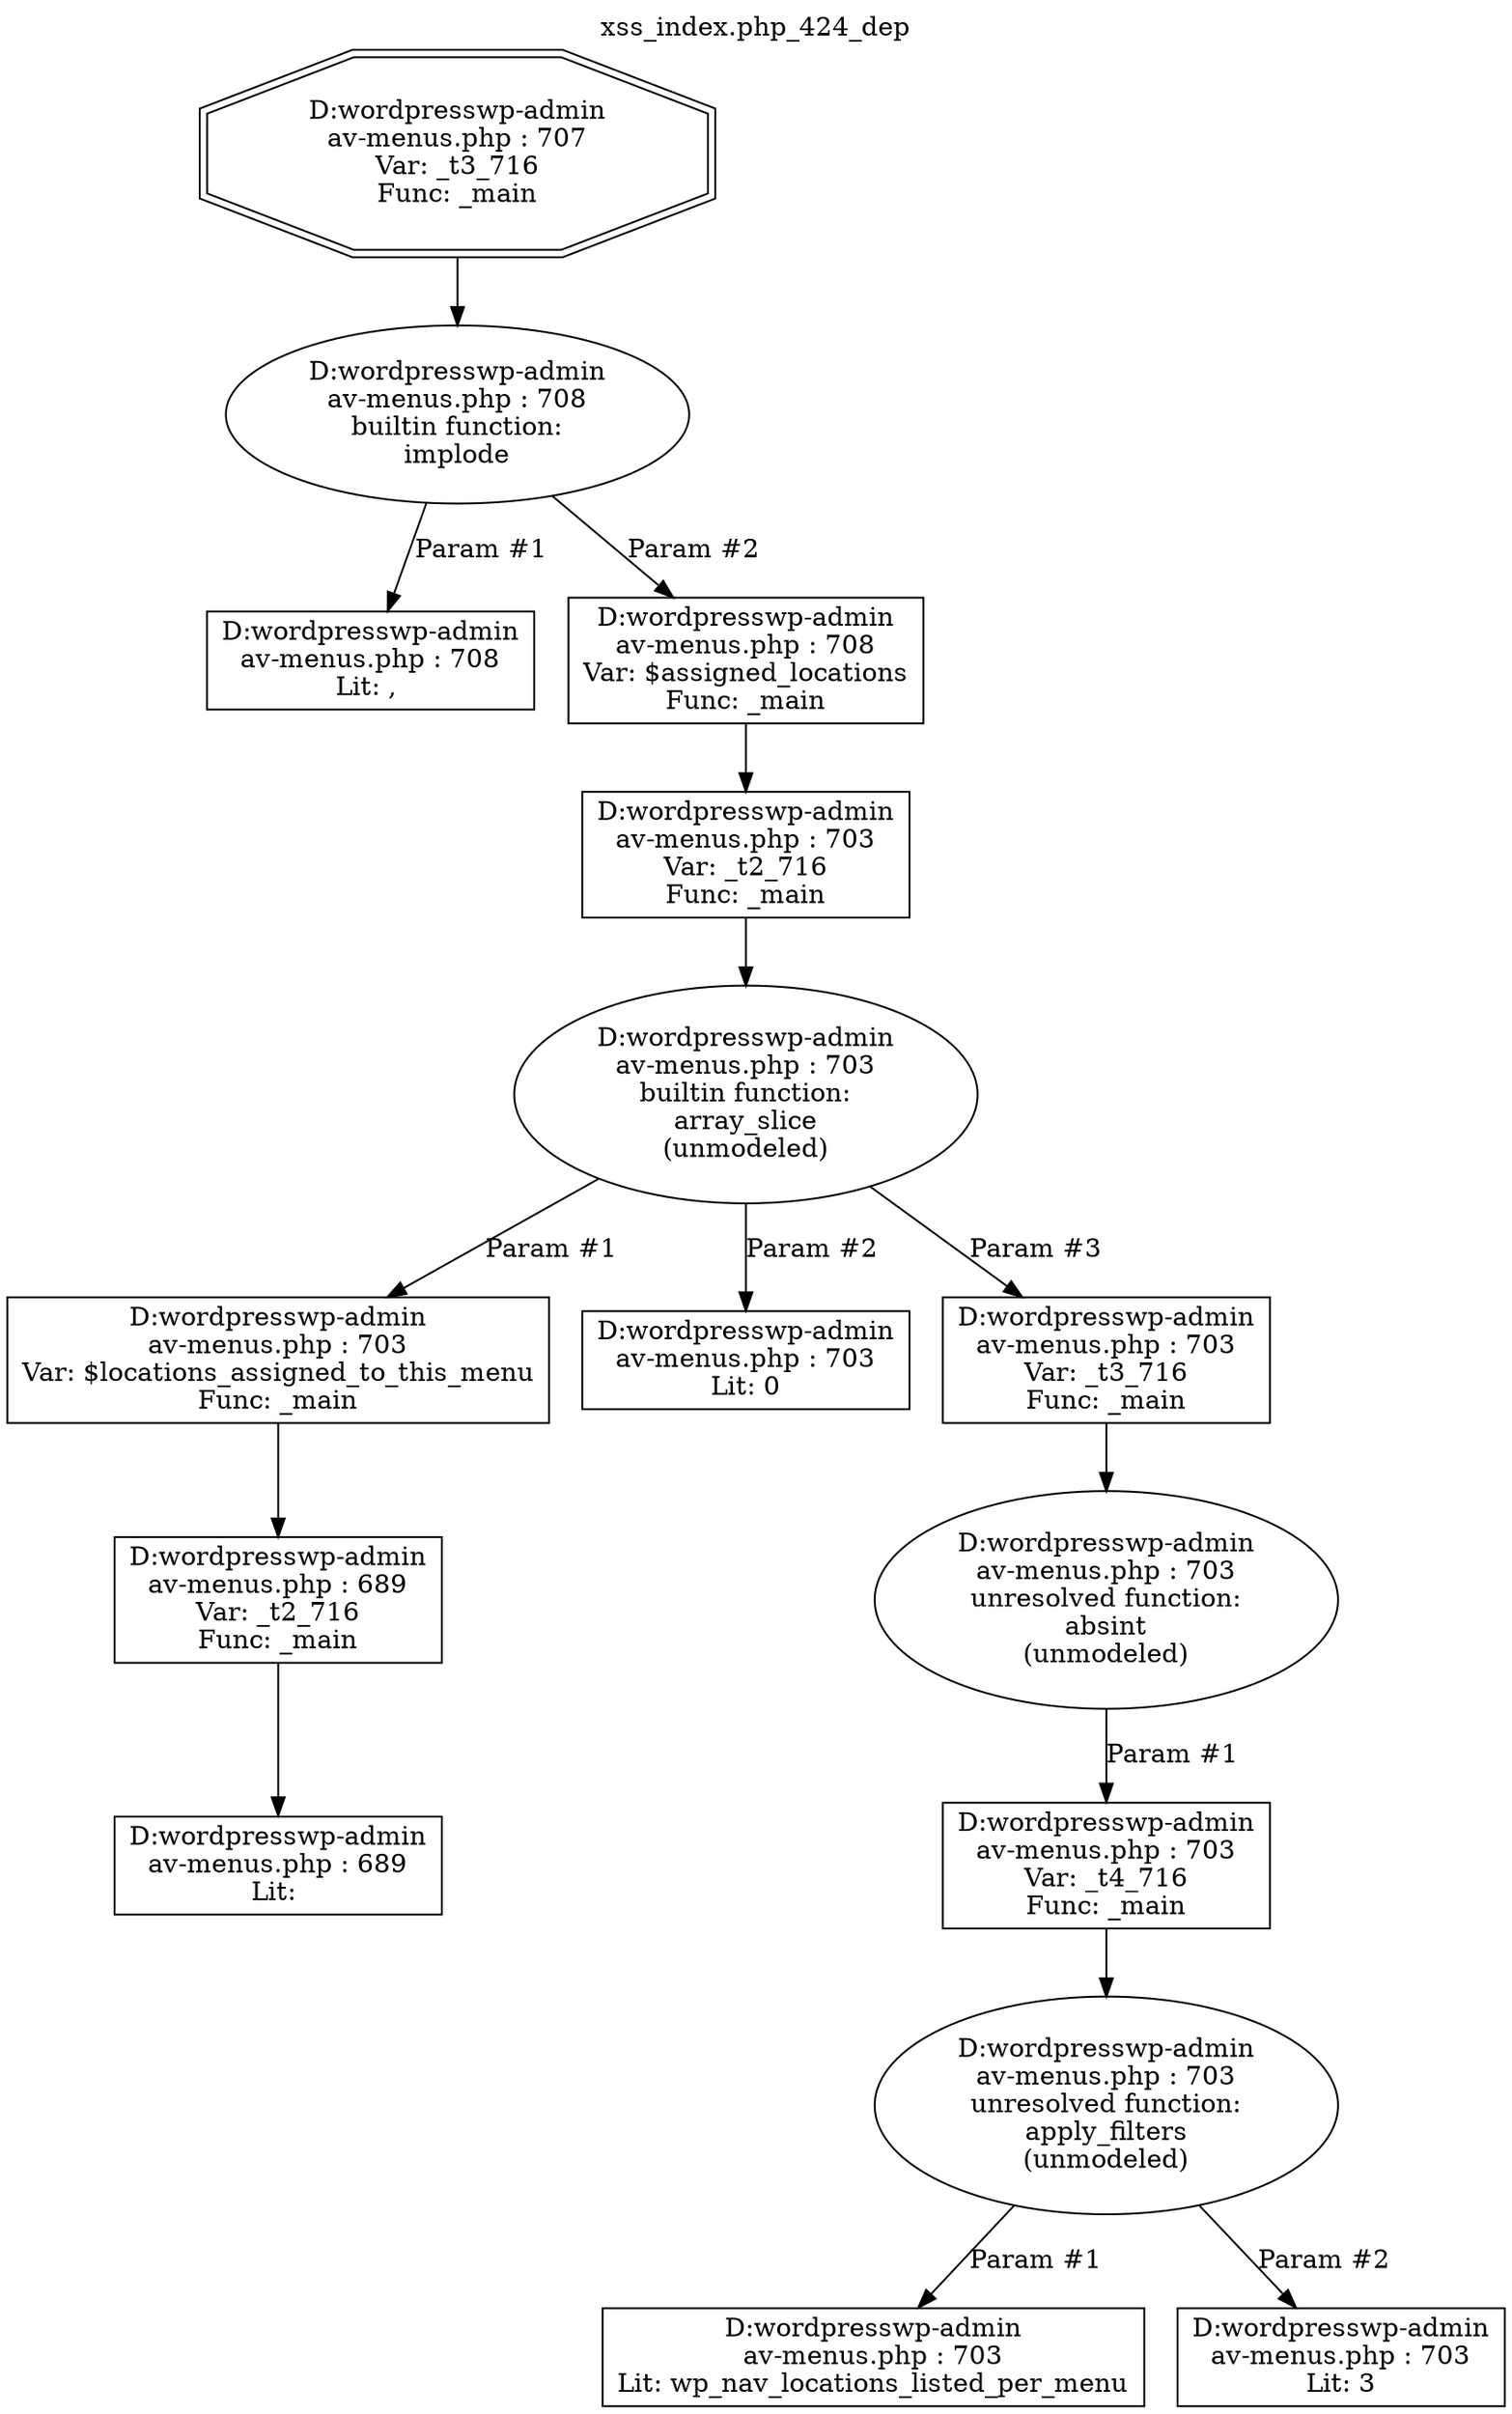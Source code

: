 digraph cfg {
  label="xss_index.php_424_dep";
  labelloc=t;
  n1 [shape=doubleoctagon, label="D:\wordpress\wp-admin\nav-menus.php : 707\nVar: _t3_716\nFunc: _main\n"];
  n2 [shape=ellipse, label="D:\wordpress\wp-admin\nav-menus.php : 708\nbuiltin function:\nimplode\n"];
  n3 [shape=box, label="D:\wordpress\wp-admin\nav-menus.php : 708\nLit: , \n"];
  n4 [shape=box, label="D:\wordpress\wp-admin\nav-menus.php : 708\nVar: $assigned_locations\nFunc: _main\n"];
  n5 [shape=box, label="D:\wordpress\wp-admin\nav-menus.php : 703\nVar: _t2_716\nFunc: _main\n"];
  n6 [shape=ellipse, label="D:\wordpress\wp-admin\nav-menus.php : 703\nbuiltin function:\narray_slice\n(unmodeled)\n"];
  n7 [shape=box, label="D:\wordpress\wp-admin\nav-menus.php : 703\nVar: $locations_assigned_to_this_menu\nFunc: _main\n"];
  n8 [shape=box, label="D:\wordpress\wp-admin\nav-menus.php : 689\nVar: _t2_716\nFunc: _main\n"];
  n9 [shape=box, label="D:\wordpress\wp-admin\nav-menus.php : 689\nLit: \n"];
  n10 [shape=box, label="D:\wordpress\wp-admin\nav-menus.php : 703\nLit: 0\n"];
  n11 [shape=box, label="D:\wordpress\wp-admin\nav-menus.php : 703\nVar: _t3_716\nFunc: _main\n"];
  n12 [shape=ellipse, label="D:\wordpress\wp-admin\nav-menus.php : 703\nunresolved function:\nabsint\n(unmodeled)\n"];
  n13 [shape=box, label="D:\wordpress\wp-admin\nav-menus.php : 703\nVar: _t4_716\nFunc: _main\n"];
  n14 [shape=ellipse, label="D:\wordpress\wp-admin\nav-menus.php : 703\nunresolved function:\napply_filters\n(unmodeled)\n"];
  n15 [shape=box, label="D:\wordpress\wp-admin\nav-menus.php : 703\nLit: wp_nav_locations_listed_per_menu\n"];
  n16 [shape=box, label="D:\wordpress\wp-admin\nav-menus.php : 703\nLit: 3\n"];
  n1 -> n2;
  n2 -> n3[label="Param #1"];
  n2 -> n4[label="Param #2"];
  n5 -> n6;
  n8 -> n9;
  n7 -> n8;
  n6 -> n7[label="Param #1"];
  n6 -> n10[label="Param #2"];
  n6 -> n11[label="Param #3"];
  n11 -> n12;
  n13 -> n14;
  n14 -> n15[label="Param #1"];
  n14 -> n16[label="Param #2"];
  n12 -> n13[label="Param #1"];
  n4 -> n5;
}
